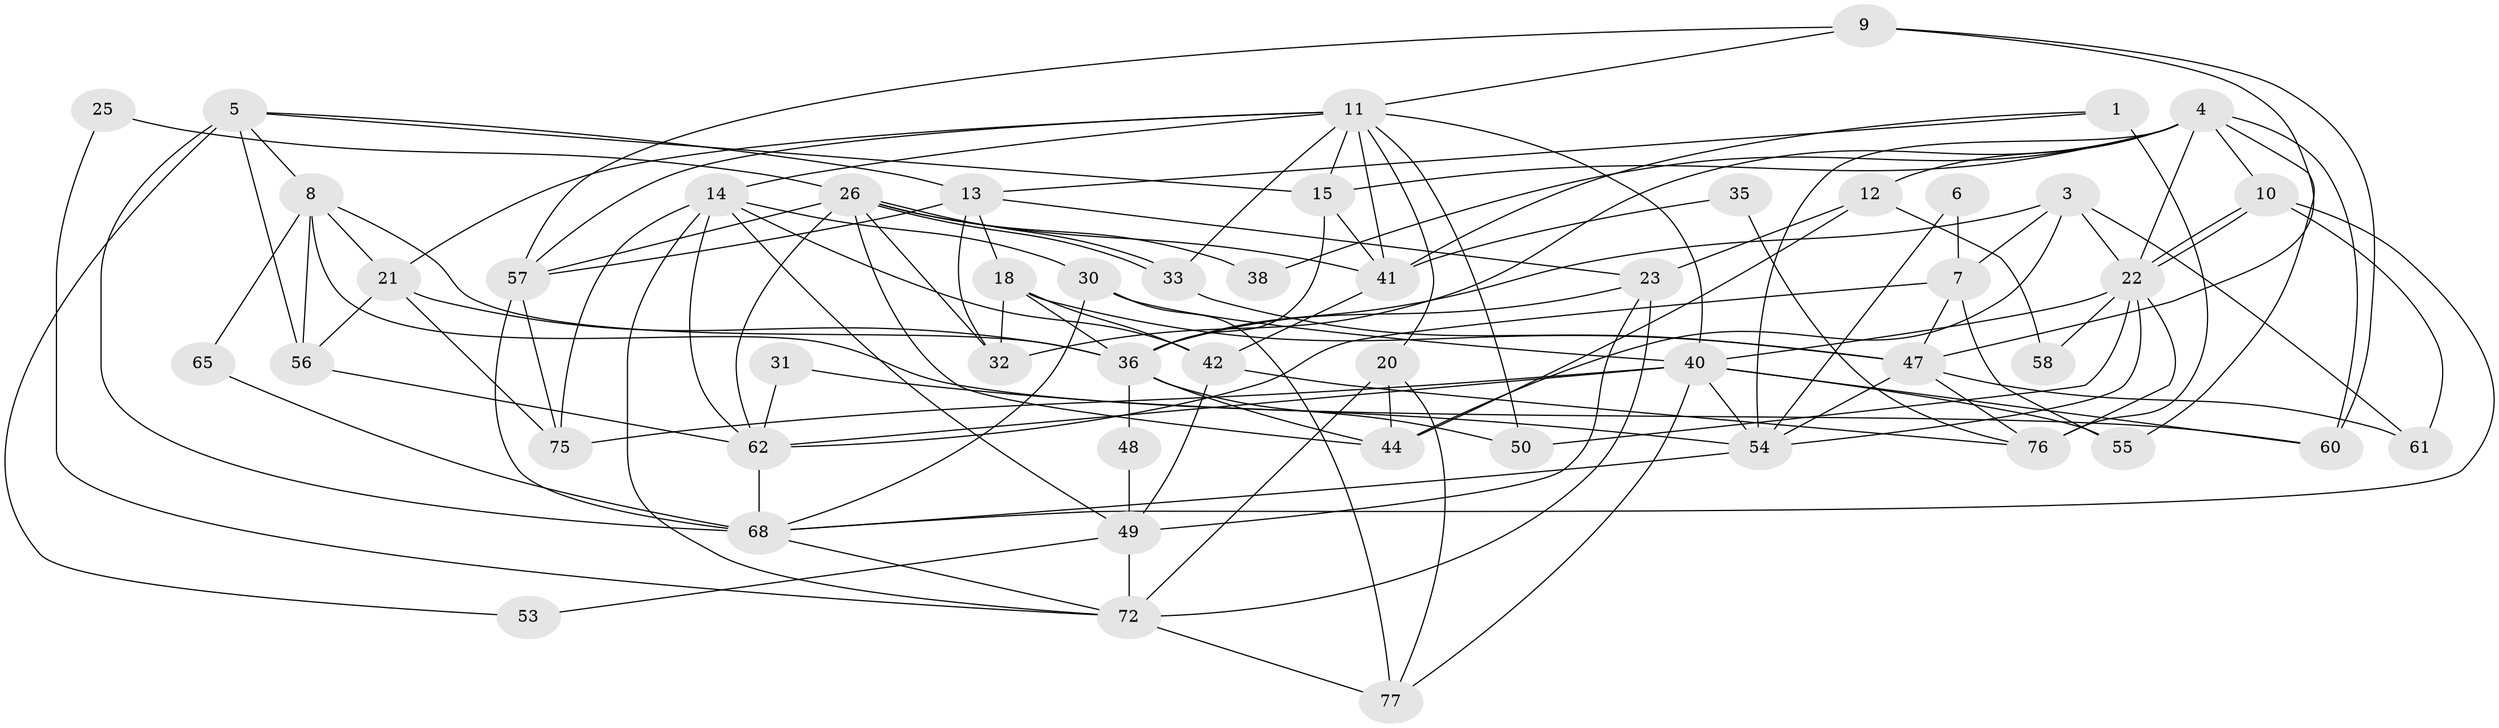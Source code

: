 // original degree distribution, {2: 0.23529411764705882, 5: 0.2235294117647059, 3: 0.18823529411764706, 4: 0.21176470588235294, 8: 0.011764705882352941, 7: 0.08235294117647059, 10: 0.011764705882352941, 6: 0.03529411764705882}
// Generated by graph-tools (version 1.1) at 2025/42/03/06/25 10:42:01]
// undirected, 51 vertices, 127 edges
graph export_dot {
graph [start="1"]
  node [color=gray90,style=filled];
  1 [super="+2"];
  3 [super="+39"];
  4 [super="+16"];
  5 [super="+70"];
  6;
  7 [super="+51"];
  8 [super="+17"];
  9 [super="+80"];
  10 [super="+29"];
  11 [super="+24"];
  12 [super="+83"];
  13 [super="+85"];
  14 [super="+19"];
  15 [super="+43"];
  18 [super="+37"];
  20 [super="+45"];
  21 [super="+27"];
  22 [super="+84"];
  23 [super="+46"];
  25;
  26 [super="+28"];
  30 [super="+52"];
  31;
  32 [super="+79"];
  33 [super="+34"];
  35;
  36 [super="+73"];
  38;
  40 [super="+74"];
  41;
  42 [super="+81"];
  44;
  47 [super="+59"];
  48;
  49 [super="+63"];
  50 [super="+64"];
  53;
  54 [super="+66"];
  55;
  56;
  57 [super="+69"];
  58;
  60;
  61;
  62 [super="+67"];
  65;
  68 [super="+71"];
  72 [super="+82"];
  75;
  76 [super="+78"];
  77;
  1 -- 76 [weight=3];
  1 -- 13;
  1 -- 41;
  3 -- 22;
  3 -- 44;
  3 -- 61;
  3 -- 7;
  3 -- 36;
  4 -- 60 [weight=2];
  4 -- 38;
  4 -- 10;
  4 -- 15;
  4 -- 54;
  4 -- 55;
  4 -- 22;
  4 -- 12;
  4 -- 32;
  5 -- 68 [weight=2];
  5 -- 53;
  5 -- 56;
  5 -- 13;
  5 -- 8;
  5 -- 15;
  6 -- 54;
  6 -- 7;
  7 -- 55;
  7 -- 47;
  7 -- 62;
  8 -- 21;
  8 -- 65;
  8 -- 36;
  8 -- 56;
  8 -- 60;
  9 -- 11;
  9 -- 60;
  9 -- 57;
  9 -- 47;
  10 -- 22 [weight=2];
  10 -- 22;
  10 -- 68;
  10 -- 61;
  11 -- 21;
  11 -- 14;
  11 -- 33;
  11 -- 41;
  11 -- 40;
  11 -- 15;
  11 -- 20;
  11 -- 50;
  11 -- 57;
  12 -- 58;
  12 -- 44;
  12 -- 23;
  13 -- 57;
  13 -- 32;
  13 -- 18;
  13 -- 23;
  14 -- 72;
  14 -- 62;
  14 -- 49;
  14 -- 30;
  14 -- 42;
  14 -- 75;
  15 -- 41;
  15 -- 36;
  18 -- 42;
  18 -- 47;
  18 -- 36;
  18 -- 32;
  20 -- 77;
  20 -- 72;
  20 -- 44;
  21 -- 56;
  21 -- 75;
  21 -- 36;
  22 -- 40;
  22 -- 76;
  22 -- 58;
  22 -- 54;
  22 -- 50;
  23 -- 36;
  23 -- 49;
  23 -- 72;
  25 -- 72;
  25 -- 26;
  26 -- 33;
  26 -- 33;
  26 -- 62;
  26 -- 32;
  26 -- 38;
  26 -- 44;
  26 -- 41;
  26 -- 57;
  30 -- 77;
  30 -- 40;
  30 -- 68;
  31 -- 54;
  31 -- 62;
  33 -- 47;
  35 -- 76;
  35 -- 41;
  36 -- 44;
  36 -- 48;
  36 -- 50;
  40 -- 55;
  40 -- 62;
  40 -- 54;
  40 -- 75;
  40 -- 60;
  40 -- 77;
  41 -- 42;
  42 -- 76;
  42 -- 49;
  47 -- 61;
  47 -- 54;
  47 -- 76;
  48 -- 49;
  49 -- 53;
  49 -- 72;
  54 -- 68;
  56 -- 62;
  57 -- 75;
  57 -- 68;
  62 -- 68;
  65 -- 68;
  68 -- 72;
  72 -- 77;
}
